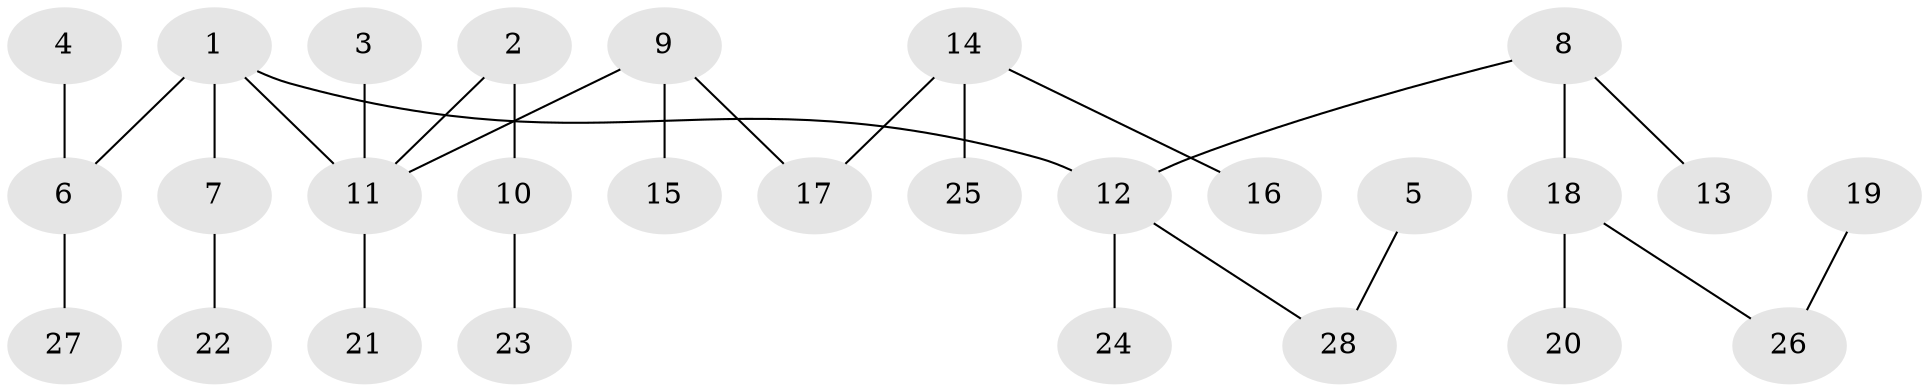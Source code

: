 // original degree distribution, {2: 0.2909090909090909, 6: 0.01818181818181818, 4: 0.10909090909090909, 3: 0.09090909090909091, 1: 0.4727272727272727, 5: 0.01818181818181818}
// Generated by graph-tools (version 1.1) at 2025/02/03/09/25 03:02:25]
// undirected, 28 vertices, 27 edges
graph export_dot {
graph [start="1"]
  node [color=gray90,style=filled];
  1;
  2;
  3;
  4;
  5;
  6;
  7;
  8;
  9;
  10;
  11;
  12;
  13;
  14;
  15;
  16;
  17;
  18;
  19;
  20;
  21;
  22;
  23;
  24;
  25;
  26;
  27;
  28;
  1 -- 6 [weight=1.0];
  1 -- 7 [weight=1.0];
  1 -- 11 [weight=1.0];
  1 -- 12 [weight=1.0];
  2 -- 10 [weight=1.0];
  2 -- 11 [weight=1.0];
  3 -- 11 [weight=1.0];
  4 -- 6 [weight=1.0];
  5 -- 28 [weight=1.0];
  6 -- 27 [weight=1.0];
  7 -- 22 [weight=1.0];
  8 -- 12 [weight=1.0];
  8 -- 13 [weight=1.0];
  8 -- 18 [weight=1.0];
  9 -- 11 [weight=1.0];
  9 -- 15 [weight=1.0];
  9 -- 17 [weight=1.0];
  10 -- 23 [weight=1.0];
  11 -- 21 [weight=1.0];
  12 -- 24 [weight=1.0];
  12 -- 28 [weight=1.0];
  14 -- 16 [weight=1.0];
  14 -- 17 [weight=1.0];
  14 -- 25 [weight=1.0];
  18 -- 20 [weight=1.0];
  18 -- 26 [weight=1.0];
  19 -- 26 [weight=1.0];
}

